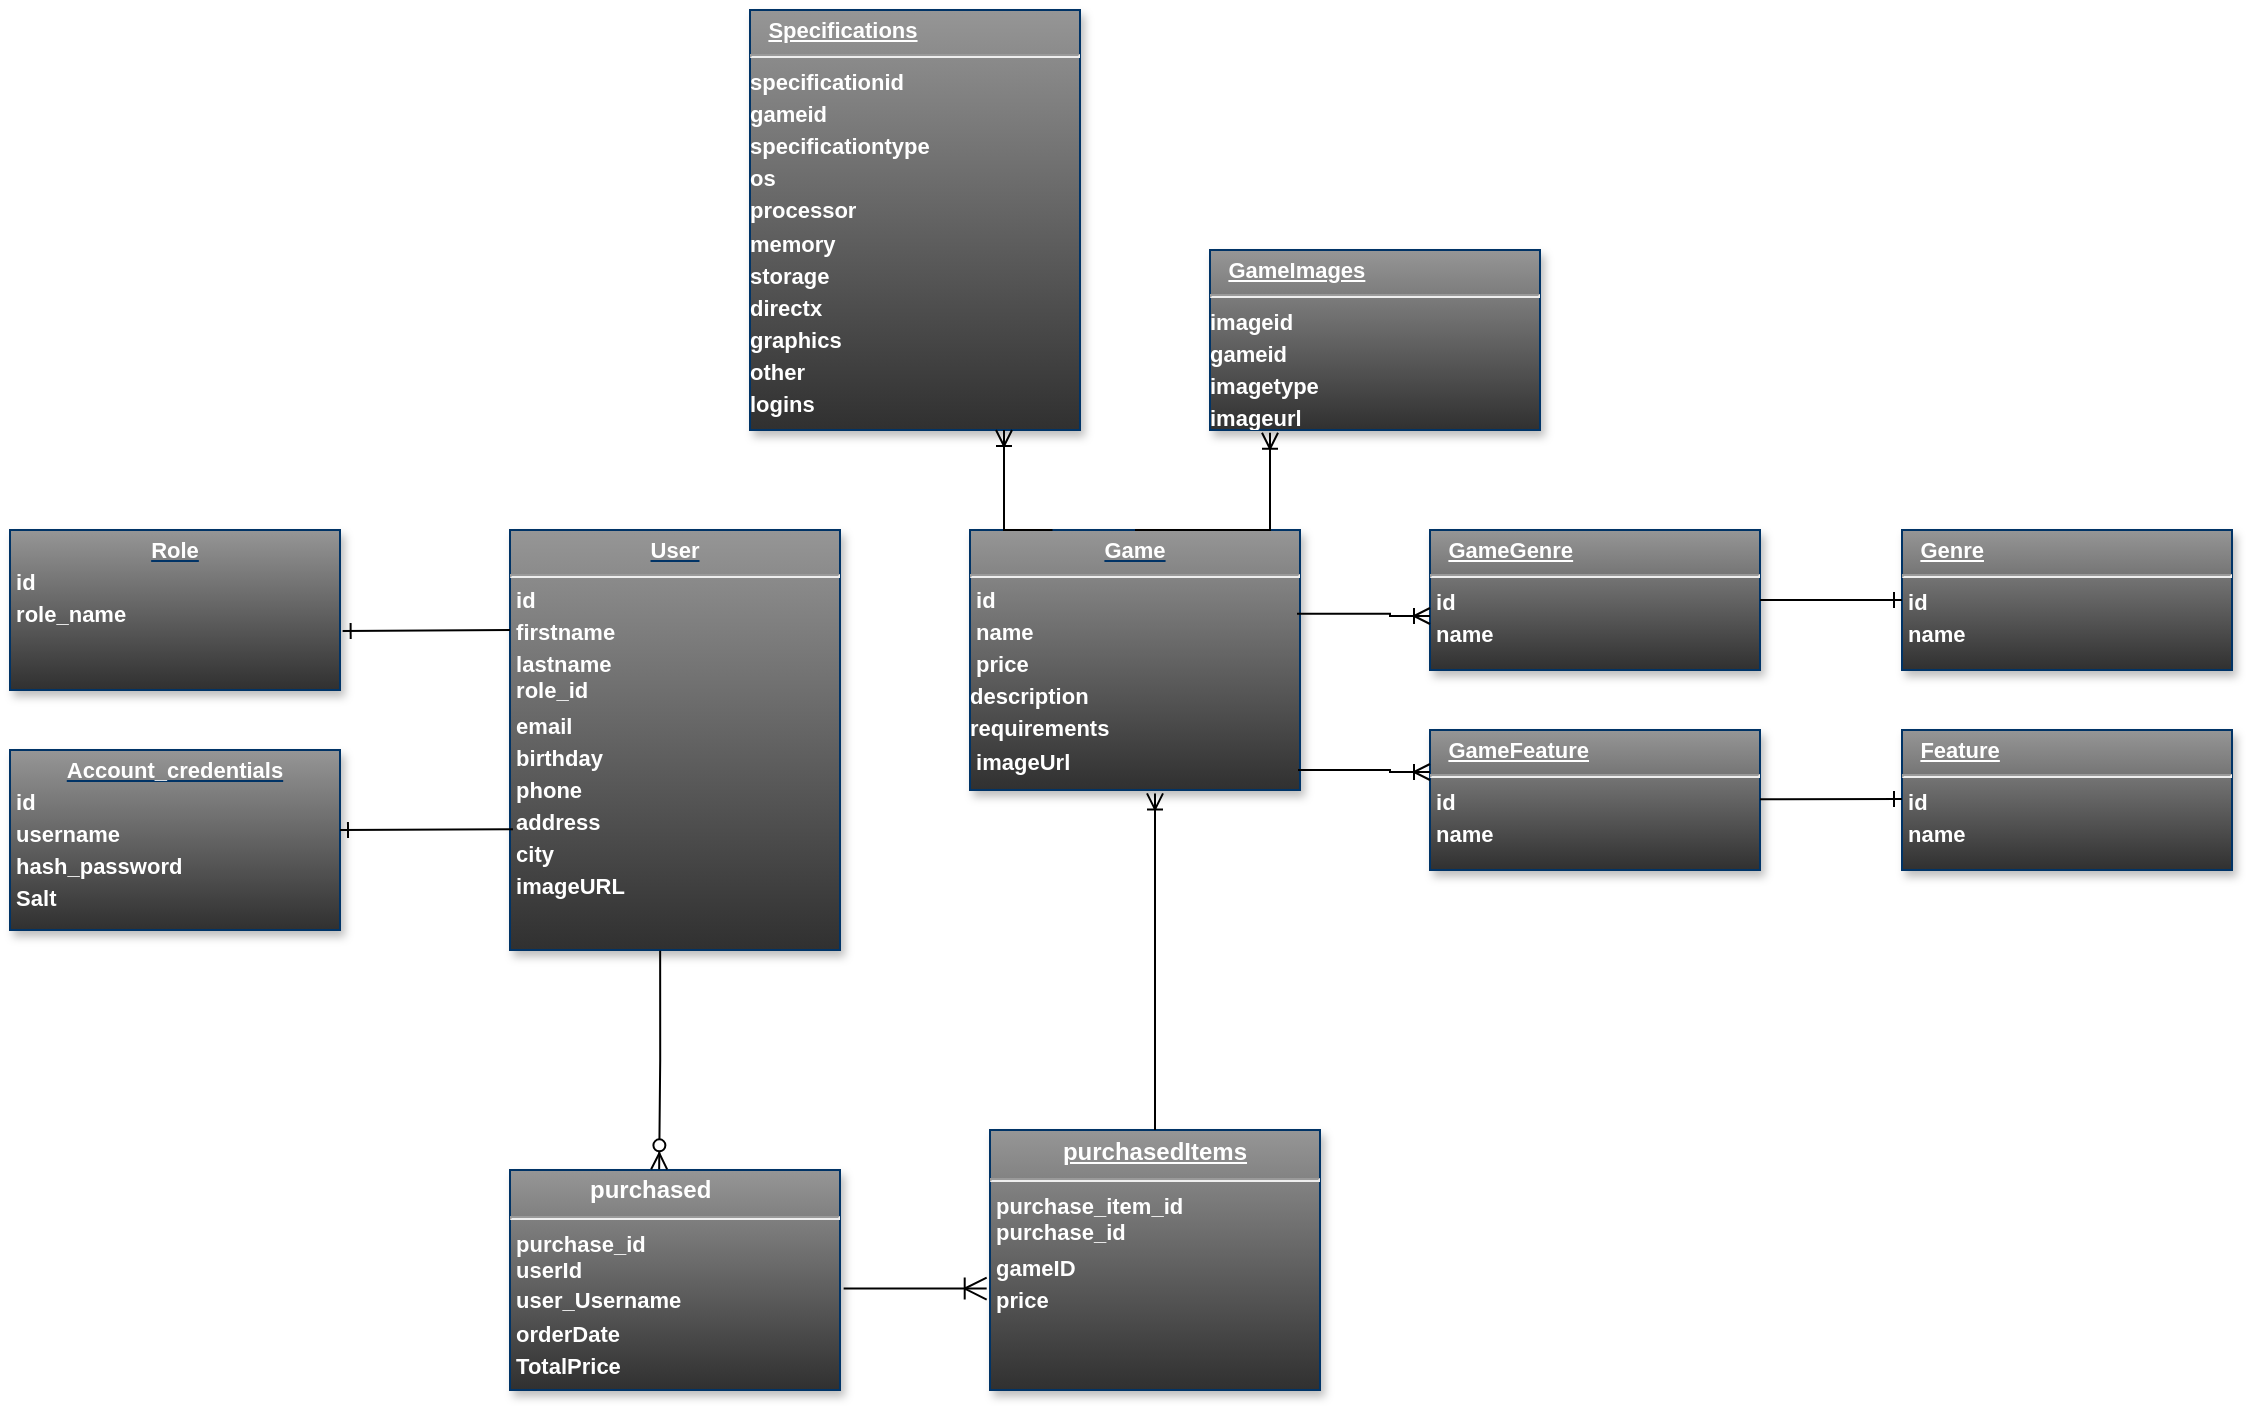 <mxfile version="21.2.8" type="device">
  <diagram id="C5RBs43oDa-KdzZeNtuy" name="Page-1">
    <mxGraphModel dx="1098" dy="1997" grid="1" gridSize="10" guides="1" tooltips="1" connect="1" arrows="1" fold="1" page="1" pageScale="1" pageWidth="827" pageHeight="1169" math="0" shadow="0">
      <root>
        <mxCell id="WIyWlLk6GJQsqaUBKTNV-0" />
        <mxCell id="WIyWlLk6GJQsqaUBKTNV-1" parent="WIyWlLk6GJQsqaUBKTNV-0" />
        <mxCell id="jptzYvX1HZ7frNo7eppI-2" value="&lt;p style=&quot;text-align: center; margin: 4px 0px 0px; text-decoration: underline; line-height: 110%; font-size: 11px;&quot;&gt;&lt;font color=&quot;#ffffff&quot; style=&quot;font-size: 11px;&quot;&gt;&lt;b style=&quot;&quot;&gt;User&lt;/b&gt;&lt;/font&gt;&lt;/p&gt;&lt;hr style=&quot;line-height: 110%; font-size: 11px;&quot;&gt;&lt;p style=&quot;margin: 4px 0px 0px; line-height: 110%; font-size: 11px;&quot;&gt;&lt;font color=&quot;#ffffff&quot; style=&quot;font-size: 11px;&quot;&gt;&lt;b style=&quot;&quot;&gt;&amp;nbsp;id&lt;/b&gt;&lt;/font&gt;&lt;/p&gt;&lt;p style=&quot;margin: 4px 0px 0px; line-height: 110%; font-size: 11px;&quot;&gt;&lt;font color=&quot;#ffffff&quot; style=&quot;font-size: 11px;&quot;&gt;&lt;b style=&quot;&quot;&gt;&amp;nbsp;firstname&lt;/b&gt;&lt;/font&gt;&lt;/p&gt;&lt;p style=&quot;margin: 4px 0px 0px; line-height: 110%; font-size: 11px;&quot;&gt;&lt;font color=&quot;#ffffff&quot; style=&quot;font-size: 11px;&quot;&gt;&lt;b style=&quot;&quot;&gt;&amp;nbsp;lastname&lt;/b&gt;&lt;/font&gt;&lt;/p&gt;&lt;div&gt;&lt;font style=&quot;border-color: var(--border-color);&quot; color=&quot;#ffffff&quot;&gt;&lt;b style=&quot;border-color: var(--border-color);&quot;&gt;&lt;b style=&quot;border-color: var(--border-color); font-size: 11px; background-color: initial;&quot;&gt;&amp;nbsp;role_id&lt;/b&gt;&lt;/b&gt;&lt;/font&gt;&lt;/div&gt;&lt;p style=&quot;margin: 4px 0px 0px; line-height: 110%; font-size: 11px;&quot;&gt;&lt;font color=&quot;#ffffff&quot; style=&quot;font-size: 11px;&quot;&gt;&lt;b style=&quot;&quot;&gt;&amp;nbsp;email&lt;/b&gt;&lt;/font&gt;&lt;/p&gt;&lt;p style=&quot;margin: 4px 0px 0px; line-height: 110%; font-size: 11px;&quot;&gt;&lt;font color=&quot;#ffffff&quot; style=&quot;font-size: 11px;&quot;&gt;&lt;b style=&quot;&quot;&gt;&amp;nbsp;birthday&lt;/b&gt;&lt;/font&gt;&lt;/p&gt;&lt;p style=&quot;margin: 4px 0px 0px; line-height: 110%; font-size: 11px;&quot;&gt;&lt;font color=&quot;#ffffff&quot; style=&quot;font-size: 11px;&quot;&gt;&lt;b style=&quot;&quot;&gt;&amp;nbsp;phone&lt;/b&gt;&lt;/font&gt;&lt;/p&gt;&lt;p style=&quot;margin: 4px 0px 0px; line-height: 110%; font-size: 11px;&quot;&gt;&lt;font color=&quot;#ffffff&quot; style=&quot;font-size: 11px;&quot;&gt;&lt;b style=&quot;&quot;&gt;&amp;nbsp;address&lt;/b&gt;&lt;/font&gt;&lt;/p&gt;&lt;p style=&quot;margin: 4px 0px 0px; line-height: 110%; font-size: 11px;&quot;&gt;&lt;font color=&quot;#ffffff&quot; style=&quot;font-size: 11px;&quot;&gt;&lt;b style=&quot;&quot;&gt;&amp;nbsp;city&lt;/b&gt;&lt;/font&gt;&lt;/p&gt;&lt;p style=&quot;margin: 4px 0px 0px; line-height: 110%; font-size: 11px;&quot;&gt;&lt;font color=&quot;#ffffff&quot; style=&quot;font-size: 11px;&quot;&gt;&lt;b style=&quot;&quot;&gt;&amp;nbsp;imageURL&lt;/b&gt;&lt;/font&gt;&lt;/p&gt;" style="verticalAlign=middle;align=left;overflow=fill;fontSize=12;fontFamily=Helvetica;html=1;strokeColor=#003366;shadow=1;fillColor=#969696;fontColor=#003366;gradientColor=#303030;labelPosition=center;verticalLabelPosition=middle;spacingTop=0;spacingLeft=6;" parent="WIyWlLk6GJQsqaUBKTNV-1" vertex="1">
          <mxGeometry x="380" y="100" width="165" height="210" as="geometry" />
        </mxCell>
        <mxCell id="jptzYvX1HZ7frNo7eppI-3" value="&lt;p style=&quot;text-align: center; margin: 4px 0px 0px; text-decoration: underline; line-height: 110%; font-size: 11px;&quot;&gt;&lt;font color=&quot;#ffffff&quot; style=&quot;font-size: 11px;&quot;&gt;&lt;b style=&quot;&quot;&gt;Game&lt;/b&gt;&lt;/font&gt;&lt;/p&gt;&lt;hr style=&quot;line-height: 110%; font-size: 11px;&quot;&gt;&lt;p style=&quot;margin: 4px 0px 0px; line-height: 110%; font-size: 11px;&quot;&gt;&lt;font color=&quot;#ffffff&quot; style=&quot;font-size: 11px;&quot;&gt;&lt;b style=&quot;&quot;&gt;&amp;nbsp;id&lt;/b&gt;&lt;/font&gt;&lt;/p&gt;&lt;p style=&quot;margin: 4px 0px 0px; line-height: 110%; font-size: 11px;&quot;&gt;&lt;font color=&quot;#ffffff&quot; style=&quot;font-size: 11px;&quot;&gt;&lt;b style=&quot;&quot;&gt;&amp;nbsp;name&lt;/b&gt;&lt;/font&gt;&lt;/p&gt;&lt;p style=&quot;margin: 4px 0px 0px; line-height: 110%; font-size: 11px;&quot;&gt;&lt;b style=&quot;color: rgb(255, 255, 255); background-color: initial;&quot;&gt;&amp;nbsp;price&lt;/b&gt;&lt;br&gt;&lt;/p&gt;&lt;p style=&quot;margin: 4px 0px 0px; line-height: 110%; font-size: 11px;&quot;&gt;&lt;font color=&quot;#ffffff&quot; style=&quot;font-size: 11px;&quot;&gt;&lt;b style=&quot;&quot;&gt;description&lt;/b&gt;&lt;/font&gt;&lt;/p&gt;&lt;p style=&quot;margin: 4px 0px 0px; line-height: 110%; font-size: 11px;&quot;&gt;&lt;font color=&quot;#ffffff&quot; style=&quot;font-size: 11px;&quot;&gt;&lt;b style=&quot;&quot;&gt;requirements&lt;/b&gt;&lt;/font&gt;&lt;/p&gt;&lt;p style=&quot;margin: 4px 0px 0px; line-height: 110%; font-size: 11px;&quot;&gt;&lt;font color=&quot;#ffffff&quot; style=&quot;font-size: 11px;&quot;&gt;&lt;b style=&quot;&quot;&gt;&amp;nbsp;imageUrl&lt;/b&gt;&lt;/font&gt;&lt;/p&gt;&lt;p style=&quot;margin: 4px 0px 0px; line-height: 110%; font-size: 11px;&quot;&gt;&lt;font color=&quot;#ffffff&quot; style=&quot;font-size: 11px;&quot;&gt;&lt;b style=&quot;&quot;&gt;&amp;nbsp;&lt;/b&gt;&lt;/font&gt;&lt;/p&gt;&lt;p style=&quot;margin: 4px 0px 0px; line-height: 110%; font-size: 11px;&quot;&gt;&lt;font color=&quot;#ffffff&quot; style=&quot;font-size: 11px;&quot;&gt;&lt;b style=&quot;&quot;&gt;&amp;nbsp;&lt;/b&gt;&lt;/font&gt;&lt;/p&gt;&lt;p style=&quot;margin: 4px 0px 0px; line-height: 110%; font-size: 11px;&quot;&gt;&lt;font color=&quot;#ffffff&quot; style=&quot;font-size: 11px;&quot;&gt;&lt;b style=&quot;&quot;&gt;&amp;nbsp;&lt;/b&gt;&lt;/font&gt;&lt;/p&gt;&lt;p style=&quot;margin: 4px 0px 0px; line-height: 110%; font-size: 11px;&quot;&gt;&lt;font color=&quot;#ffffff&quot; style=&quot;font-size: 11px;&quot;&gt;&lt;b style=&quot;&quot;&gt;&amp;nbsp;&lt;/b&gt;&lt;/font&gt;&lt;/p&gt;&lt;p style=&quot;margin: 4px 0px 0px; line-height: 110%; font-size: 11px;&quot;&gt;&lt;font color=&quot;#ffffff&quot; style=&quot;font-size: 11px;&quot;&gt;&lt;b style=&quot;&quot;&gt;&amp;nbsp;&lt;/b&gt;&lt;/font&gt;&lt;/p&gt;" style="verticalAlign=middle;align=left;overflow=fill;fontSize=12;fontFamily=Helvetica;html=1;strokeColor=#003366;shadow=1;fillColor=#969696;fontColor=#003366;gradientColor=#303030;labelPosition=center;verticalLabelPosition=middle;spacingTop=0;spacingLeft=6;" parent="WIyWlLk6GJQsqaUBKTNV-1" vertex="1">
          <mxGeometry x="610" y="100" width="165" height="130" as="geometry" />
        </mxCell>
        <mxCell id="jptzYvX1HZ7frNo7eppI-5" value="&lt;p style=&quot;text-align: center; margin: 4px 0px 0px; text-decoration: underline; line-height: 110%; font-size: 11px;&quot;&gt;&lt;/p&gt;&lt;p style=&quot;margin: 4px 0px 0px; line-height: 110%; font-size: 11px;&quot;&gt;&lt;font color=&quot;#ffffff&quot; style=&quot;font-size: 11px;&quot;&gt;&lt;b style=&quot;&quot;&gt;&amp;nbsp;&lt;span style=&quot;white-space: pre;&quot;&gt; &lt;/span&gt;&lt;span style=&quot;white-space: pre;&quot;&gt; &lt;/span&gt;&lt;u&gt;Genre&lt;/u&gt;&lt;/b&gt;&lt;/font&gt;&lt;/p&gt;&lt;hr&gt;&lt;p style=&quot;margin: 4px 0px 0px; line-height: 110%; font-size: 11px;&quot;&gt;&lt;font color=&quot;#ffffff&quot; style=&quot;font-size: 11px;&quot;&gt;&lt;b style=&quot;&quot;&gt;&amp;nbsp;id&lt;/b&gt;&lt;/font&gt;&lt;/p&gt;&lt;p style=&quot;margin: 4px 0px 0px; line-height: 110%; font-size: 11px;&quot;&gt;&lt;font color=&quot;#ffffff&quot; style=&quot;font-size: 11px;&quot;&gt;&lt;b style=&quot;&quot;&gt;&amp;nbsp;name&lt;/b&gt;&lt;/font&gt;&lt;/p&gt;&lt;p style=&quot;margin: 4px 0px 0px; line-height: 110%; font-size: 11px;&quot;&gt;&lt;br&gt;&lt;/p&gt;" style="verticalAlign=middle;align=left;overflow=fill;fontSize=12;fontFamily=Helvetica;html=1;strokeColor=#003366;shadow=1;fillColor=#969696;fontColor=#003366;gradientColor=#303030;labelPosition=center;verticalLabelPosition=middle;spacingTop=0;spacingLeft=6;" parent="WIyWlLk6GJQsqaUBKTNV-1" vertex="1">
          <mxGeometry x="1076" y="100" width="165" height="70" as="geometry" />
        </mxCell>
        <mxCell id="jptzYvX1HZ7frNo7eppI-8" value="&lt;p style=&quot;text-align: center; margin: 4px 0px 0px; text-decoration: underline; line-height: 110%; font-size: 11px;&quot;&gt;&lt;/p&gt;&lt;blockquote style=&quot;margin: 0 0 0 40px; border: none; padding: 0px;&quot;&gt;&lt;p style=&quot;margin: 4px 0px 0px; line-height: 110%;&quot;&gt;&lt;font color=&quot;#ffffff&quot;&gt;&lt;b&gt;purchased&lt;/b&gt;&lt;/font&gt;&lt;/p&gt;&lt;/blockquote&gt;&lt;hr&gt;&lt;p style=&quot;margin: 4px 0px 0px; line-height: 110%; font-size: 11px;&quot;&gt;&lt;b style=&quot;background-color: initial; color: rgb(255, 255, 255);&quot;&gt;&amp;nbsp;purchase_id&lt;/b&gt;&lt;/p&gt;&lt;b style=&quot;border-color: var(--border-color); font-size: 11px; background-color: initial; color: rgb(255, 255, 255);&quot;&gt;&amp;nbsp;userId&lt;br&gt;&amp;nbsp;user_Username&lt;br&gt;&lt;/b&gt;&lt;p style=&quot;margin: 4px 0px 0px; line-height: 110%; font-size: 11px;&quot;&gt;&lt;font color=&quot;#ffffff&quot;&gt;&lt;b&gt;&amp;nbsp;orderDate&lt;/b&gt;&lt;/font&gt;&lt;/p&gt;&lt;p style=&quot;margin: 4px 0px 0px; line-height: 110%; font-size: 11px;&quot;&gt;&lt;font color=&quot;#ffffff&quot;&gt;&lt;b&gt;&amp;nbsp;TotalPrice&lt;/b&gt;&lt;/font&gt;&lt;/p&gt;&lt;p style=&quot;margin: 4px 0px 0px; line-height: 110%; font-size: 11px;&quot;&gt;&lt;br&gt;&lt;/p&gt;&lt;p style=&quot;margin: 4px 0px 0px; line-height: 110%; font-size: 11px;&quot;&gt;&lt;font color=&quot;#ffffff&quot; style=&quot;font-size: 11px;&quot;&gt;&lt;b style=&quot;&quot;&gt;&amp;nbsp;&lt;/b&gt;&lt;/font&gt;&lt;/p&gt;&lt;p style=&quot;margin: 4px 0px 0px; line-height: 110%; font-size: 11px;&quot;&gt;&lt;font color=&quot;#ffffff&quot; style=&quot;font-size: 11px;&quot;&gt;&lt;b style=&quot;&quot;&gt;&amp;nbsp;&lt;/b&gt;&lt;/font&gt;&lt;/p&gt;&lt;p style=&quot;margin: 4px 0px 0px; line-height: 110%; font-size: 11px;&quot;&gt;&lt;font color=&quot;#ffffff&quot; style=&quot;font-size: 11px;&quot;&gt;&lt;b style=&quot;&quot;&gt;&amp;nbsp;&lt;/b&gt;&lt;/font&gt;&lt;/p&gt;&lt;p style=&quot;margin: 4px 0px 0px; line-height: 110%; font-size: 11px;&quot;&gt;&lt;font color=&quot;#ffffff&quot; style=&quot;font-size: 11px;&quot;&gt;&lt;b style=&quot;&quot;&gt;&amp;nbsp;&lt;/b&gt;&lt;/font&gt;&lt;/p&gt;&lt;p style=&quot;margin: 4px 0px 0px; line-height: 110%; font-size: 11px;&quot;&gt;&lt;font color=&quot;#ffffff&quot; style=&quot;font-size: 11px;&quot;&gt;&lt;b style=&quot;&quot;&gt;&amp;nbsp;&lt;/b&gt;&lt;/font&gt;&lt;/p&gt;" style="verticalAlign=middle;align=left;overflow=fill;fontSize=12;fontFamily=Helvetica;html=1;strokeColor=#003366;shadow=1;fillColor=#969696;fontColor=#003366;gradientColor=#303030;labelPosition=center;verticalLabelPosition=middle;spacingTop=0;spacingLeft=6;" parent="WIyWlLk6GJQsqaUBKTNV-1" vertex="1">
          <mxGeometry x="380" y="420" width="165" height="110" as="geometry" />
        </mxCell>
        <mxCell id="jptzYvX1HZ7frNo7eppI-11" value="&lt;p style=&quot;text-align: center; margin: 4px 0px 0px; text-decoration: underline; line-height: 110%; font-size: 11px;&quot;&gt;&lt;/p&gt;&lt;div style=&quot;text-align: center;&quot;&gt;&lt;font color=&quot;#ffffff&quot;&gt;&lt;b&gt;&lt;u&gt;purchasedItems&lt;/u&gt;&lt;/b&gt;&lt;/font&gt;&lt;/div&gt;&lt;hr&gt;&lt;p style=&quot;margin: 4px 0px 0px; line-height: 110%; font-size: 11px;&quot;&gt;&lt;b style=&quot;background-color: initial; color: rgb(255, 255, 255);&quot;&gt;&amp;nbsp;purchase_item_id&amp;nbsp;&lt;/b&gt;&lt;/p&gt;&lt;b style=&quot;border-color: var(--border-color); font-size: 11px; background-color: initial; color: rgb(255, 255, 255);&quot;&gt;&amp;nbsp;purchase_id&lt;br&gt;&lt;/b&gt;&lt;p style=&quot;margin: 4px 0px 0px; line-height: 110%; font-size: 11px;&quot;&gt;&lt;font color=&quot;#ffffff&quot;&gt;&lt;b&gt;&amp;nbsp;gameID&lt;/b&gt;&lt;/font&gt;&lt;/p&gt;&lt;p style=&quot;margin: 4px 0px 0px; line-height: 110%; font-size: 11px;&quot;&gt;&lt;font color=&quot;#ffffff&quot;&gt;&lt;b&gt;&amp;nbsp;price&lt;/b&gt;&lt;/font&gt;&lt;/p&gt;&lt;p style=&quot;margin: 4px 0px 0px; line-height: 110%; font-size: 11px;&quot;&gt;&lt;br&gt;&lt;/p&gt;" style="verticalAlign=middle;align=left;overflow=fill;fontSize=12;fontFamily=Helvetica;html=1;strokeColor=#003366;shadow=1;fillColor=#969696;fontColor=#003366;gradientColor=#303030;labelPosition=center;verticalLabelPosition=middle;spacingTop=0;spacingLeft=6;" parent="WIyWlLk6GJQsqaUBKTNV-1" vertex="1">
          <mxGeometry x="620" y="400" width="165" height="130" as="geometry" />
        </mxCell>
        <mxCell id="CZm6SHvvuFJAMLxcfLi6-0" value="&lt;p style=&quot;text-align: center; margin: 4px 0px 0px; text-decoration: underline; line-height: 110%; font-size: 11px;&quot;&gt;&lt;font color=&quot;#ffffff&quot; style=&quot;font-size: 11px;&quot;&gt;&lt;b style=&quot;&quot;&gt;Role&lt;/b&gt;&lt;/font&gt;&lt;/p&gt;&lt;p style=&quot;margin: 4px 0px 0px; line-height: 110%; font-size: 11px;&quot;&gt;&lt;font color=&quot;#ffffff&quot;&gt;&lt;b&gt;&amp;nbsp;id&lt;/b&gt;&lt;/font&gt;&lt;/p&gt;&lt;p style=&quot;margin: 4px 0px 0px; line-height: 110%; font-size: 11px;&quot;&gt;&lt;font color=&quot;#ffffff&quot;&gt;&lt;b&gt;&amp;nbsp;role_name&lt;/b&gt;&lt;/font&gt;&lt;/p&gt;" style="verticalAlign=middle;align=left;overflow=fill;fontSize=12;fontFamily=Helvetica;html=1;strokeColor=#003366;shadow=1;fillColor=#969696;fontColor=#003366;gradientColor=#303030;labelPosition=center;verticalLabelPosition=middle;spacingTop=0;spacingLeft=6;" parent="WIyWlLk6GJQsqaUBKTNV-1" vertex="1">
          <mxGeometry x="130" y="100" width="165" height="80" as="geometry" />
        </mxCell>
        <mxCell id="hjKOq4GPRmRRccD55Ov9-2" value="" style="edgeStyle=entityRelationEdgeStyle;fontSize=12;html=1;endArrow=ERoneToMany;rounded=0;strokeWidth=1;startSize=11;endSize=9;exitX=1.011;exitY=0.539;exitDx=0;exitDy=0;exitPerimeter=0;entryX=-0.01;entryY=0.61;entryDx=0;entryDy=0;entryPerimeter=0;" parent="WIyWlLk6GJQsqaUBKTNV-1" source="jptzYvX1HZ7frNo7eppI-8" target="jptzYvX1HZ7frNo7eppI-11" edge="1">
          <mxGeometry width="100" height="100" relative="1" as="geometry">
            <mxPoint x="580" y="480" as="sourcePoint" />
            <mxPoint x="680" y="380" as="targetPoint" />
          </mxGeometry>
        </mxCell>
        <mxCell id="hjKOq4GPRmRRccD55Ov9-3" value="&lt;p style=&quot;text-align: center; margin: 4px 0px 0px; text-decoration: underline; line-height: 110%; font-size: 11px;&quot;&gt;&lt;font color=&quot;#ffffff&quot; style=&quot;font-size: 11px;&quot;&gt;&lt;b style=&quot;&quot;&gt;Account_credentials&lt;/b&gt;&lt;/font&gt;&lt;/p&gt;&lt;p style=&quot;margin: 4px 0px 0px; line-height: 110%; font-size: 11px;&quot;&gt;&lt;font color=&quot;#ffffff&quot;&gt;&lt;b&gt;&amp;nbsp;id&lt;/b&gt;&lt;/font&gt;&lt;/p&gt;&lt;p style=&quot;margin: 4px 0px 0px; line-height: 110%; font-size: 11px;&quot;&gt;&lt;font color=&quot;#ffffff&quot;&gt;&lt;b&gt;&amp;nbsp;username&lt;/b&gt;&lt;/font&gt;&lt;/p&gt;&lt;p style=&quot;margin: 4px 0px 0px; line-height: 110%; font-size: 11px;&quot;&gt;&lt;font color=&quot;#ffffff&quot;&gt;&lt;b&gt;&amp;nbsp;hash_password&lt;/b&gt;&lt;/font&gt;&lt;/p&gt;&lt;p style=&quot;margin: 4px 0px 0px; line-height: 110%; font-size: 11px;&quot;&gt;&lt;font color=&quot;#ffffff&quot;&gt;&lt;b&gt;&amp;nbsp;Salt&lt;/b&gt;&lt;/font&gt;&lt;/p&gt;" style="verticalAlign=middle;align=left;overflow=fill;fontSize=12;fontFamily=Helvetica;html=1;strokeColor=#003366;shadow=1;fillColor=#969696;fontColor=#003366;gradientColor=#303030;labelPosition=center;verticalLabelPosition=middle;spacingTop=0;spacingLeft=6;" parent="WIyWlLk6GJQsqaUBKTNV-1" vertex="1">
          <mxGeometry x="130" y="210" width="165" height="90" as="geometry" />
        </mxCell>
        <mxCell id="hjKOq4GPRmRRccD55Ov9-4" value="" style="edgeStyle=elbowEdgeStyle;fontSize=12;html=1;endArrow=ERone;endFill=1;rounded=0;entryX=0.994;entryY=0.591;entryDx=0;entryDy=0;entryPerimeter=0;exitX=0.003;exitY=0.172;exitDx=0;exitDy=0;exitPerimeter=0;elbow=vertical;strokeWidth=1;" parent="WIyWlLk6GJQsqaUBKTNV-1" edge="1">
          <mxGeometry width="100" height="100" relative="1" as="geometry">
            <mxPoint x="381.485" y="249.58" as="sourcePoint" />
            <mxPoint x="295" y="250.42" as="targetPoint" />
          </mxGeometry>
        </mxCell>
        <mxCell id="0DkEPTCjMqvG4AahG3YA-2" value="" style="edgeStyle=elbowEdgeStyle;fontSize=12;html=1;endArrow=ERone;endFill=1;rounded=0;entryX=1.008;entryY=0.637;entryDx=0;entryDy=0;entryPerimeter=0;exitX=0.003;exitY=0.172;exitDx=0;exitDy=0;exitPerimeter=0;elbow=vertical;strokeWidth=1;" parent="WIyWlLk6GJQsqaUBKTNV-1" target="CZm6SHvvuFJAMLxcfLi6-0" edge="1">
          <mxGeometry width="100" height="100" relative="1" as="geometry">
            <mxPoint x="379.995" y="150.0" as="sourcePoint" />
            <mxPoint x="293.51" y="150.84" as="targetPoint" />
          </mxGeometry>
        </mxCell>
        <mxCell id="0DkEPTCjMqvG4AahG3YA-3" value="" style="edgeStyle=orthogonalEdgeStyle;fontSize=12;html=1;endArrow=ERzeroToMany;endFill=1;rounded=0;exitX=0.455;exitY=1.002;exitDx=0;exitDy=0;exitPerimeter=0;entryX=0.452;entryY=-0.003;entryDx=0;entryDy=0;entryPerimeter=0;" parent="WIyWlLk6GJQsqaUBKTNV-1" source="jptzYvX1HZ7frNo7eppI-2" target="jptzYvX1HZ7frNo7eppI-8" edge="1">
          <mxGeometry width="100" height="100" relative="1" as="geometry">
            <mxPoint x="460" y="390" as="sourcePoint" />
            <mxPoint x="560" y="290" as="targetPoint" />
          </mxGeometry>
        </mxCell>
        <mxCell id="0DkEPTCjMqvG4AahG3YA-4" value="" style="edgeStyle=elbowEdgeStyle;fontSize=12;html=1;endArrow=ERoneToMany;rounded=0;exitX=0.5;exitY=0;exitDx=0;exitDy=0;entryX=0.56;entryY=1.013;entryDx=0;entryDy=0;entryPerimeter=0;" parent="WIyWlLk6GJQsqaUBKTNV-1" source="jptzYvX1HZ7frNo7eppI-11" target="jptzYvX1HZ7frNo7eppI-3" edge="1">
          <mxGeometry width="100" height="100" relative="1" as="geometry">
            <mxPoint x="630" y="370" as="sourcePoint" />
            <mxPoint x="703" y="250" as="targetPoint" />
          </mxGeometry>
        </mxCell>
        <mxCell id="vJNY4_WP8R9wpnMNuHG5-0" value="&lt;p style=&quot;text-align: center; margin: 4px 0px 0px; text-decoration: underline; line-height: 110%; font-size: 11px;&quot;&gt;&lt;/p&gt;&lt;p style=&quot;margin: 4px 0px 0px; line-height: 110%; font-size: 11px;&quot;&gt;&lt;font color=&quot;#ffffff&quot; style=&quot;font-size: 11px;&quot;&gt;&lt;b style=&quot;&quot;&gt;&amp;nbsp;&lt;span style=&quot;white-space: pre;&quot;&gt; &lt;/span&gt;&lt;span style=&quot;white-space: pre;&quot;&gt; &lt;/span&gt;&lt;u&gt;GameGenre&lt;/u&gt;&lt;/b&gt;&lt;/font&gt;&lt;/p&gt;&lt;hr&gt;&lt;p style=&quot;margin: 4px 0px 0px; line-height: 110%; font-size: 11px;&quot;&gt;&lt;font color=&quot;#ffffff&quot; style=&quot;font-size: 11px;&quot;&gt;&lt;b style=&quot;&quot;&gt;&amp;nbsp;id&lt;/b&gt;&lt;/font&gt;&lt;/p&gt;&lt;p style=&quot;margin: 4px 0px 0px; line-height: 110%; font-size: 11px;&quot;&gt;&lt;font color=&quot;#ffffff&quot; style=&quot;font-size: 11px;&quot;&gt;&lt;b style=&quot;&quot;&gt;&amp;nbsp;name&lt;/b&gt;&lt;/font&gt;&lt;/p&gt;&lt;p style=&quot;margin: 4px 0px 0px; line-height: 110%; font-size: 11px;&quot;&gt;&lt;br&gt;&lt;/p&gt;" style="verticalAlign=middle;align=left;overflow=fill;fontSize=12;fontFamily=Helvetica;html=1;strokeColor=#003366;shadow=1;fillColor=#969696;fontColor=#003366;gradientColor=#303030;labelPosition=center;verticalLabelPosition=middle;spacingTop=0;spacingLeft=6;" parent="WIyWlLk6GJQsqaUBKTNV-1" vertex="1">
          <mxGeometry x="840" y="100" width="165" height="70" as="geometry" />
        </mxCell>
        <mxCell id="vJNY4_WP8R9wpnMNuHG5-1" value="" style="edgeStyle=elbowEdgeStyle;fontSize=12;html=1;endArrow=ERoneToMany;rounded=0;exitX=0.991;exitY=0.322;exitDx=0;exitDy=0;exitPerimeter=0;" parent="WIyWlLk6GJQsqaUBKTNV-1" source="jptzYvX1HZ7frNo7eppI-3" edge="1">
          <mxGeometry width="100" height="100" relative="1" as="geometry">
            <mxPoint x="950" y="360" as="sourcePoint" />
            <mxPoint x="840" y="143" as="targetPoint" />
            <Array as="points">
              <mxPoint x="820" y="140" />
              <mxPoint x="790" y="140" />
              <mxPoint x="790" y="150" />
            </Array>
          </mxGeometry>
        </mxCell>
        <mxCell id="vJNY4_WP8R9wpnMNuHG5-3" value="" style="edgeStyle=elbowEdgeStyle;fontSize=12;html=1;endArrow=ERone;endFill=1;rounded=0;entryX=0;entryY=0.5;entryDx=0;entryDy=0;exitX=1;exitY=0.5;exitDx=0;exitDy=0;elbow=vertical;strokeWidth=1;" parent="WIyWlLk6GJQsqaUBKTNV-1" source="vJNY4_WP8R9wpnMNuHG5-0" target="jptzYvX1HZ7frNo7eppI-5" edge="1">
          <mxGeometry width="100" height="100" relative="1" as="geometry">
            <mxPoint x="1088.995" y="200.0" as="sourcePoint" />
            <mxPoint x="1005" y="201" as="targetPoint" />
          </mxGeometry>
        </mxCell>
        <mxCell id="vJNY4_WP8R9wpnMNuHG5-4" value="&lt;p style=&quot;text-align: center; margin: 4px 0px 0px; text-decoration: underline; line-height: 110%; font-size: 11px;&quot;&gt;&lt;/p&gt;&lt;p style=&quot;margin: 4px 0px 0px; line-height: 110%; font-size: 11px;&quot;&gt;&lt;font color=&quot;#ffffff&quot; style=&quot;font-size: 11px;&quot;&gt;&lt;b style=&quot;&quot;&gt;&amp;nbsp;&lt;span style=&quot;white-space: pre;&quot;&gt; &lt;/span&gt;&lt;span style=&quot;white-space: pre;&quot;&gt; &lt;/span&gt;&lt;u&gt;GameImages&lt;/u&gt;&lt;/b&gt;&lt;/font&gt;&lt;/p&gt;&lt;hr&gt;&lt;p style=&quot;margin: 4px 0px 0px; line-height: 110%; font-size: 11px;&quot;&gt;&lt;b style=&quot;color: rgb(255, 255, 255); background-color: initial;&quot;&gt;imageid&lt;/b&gt;&lt;/p&gt;&lt;p style=&quot;margin: 4px 0px 0px; line-height: 110%; font-size: 11px;&quot;&gt;&lt;b style=&quot;color: rgb(255, 255, 255); background-color: initial;&quot;&gt;gameid&lt;/b&gt;&lt;br&gt;&lt;/p&gt;&lt;p style=&quot;margin: 4px 0px 0px; line-height: 110%; font-size: 11px;&quot;&gt;&lt;b style=&quot;color: rgb(255, 255, 255); background-color: initial;&quot;&gt;imagetype&lt;/b&gt;&lt;/p&gt;&lt;p style=&quot;margin: 4px 0px 0px; line-height: 110%; font-size: 11px;&quot;&gt;&lt;b style=&quot;color: rgb(255, 255, 255); background-color: initial;&quot;&gt;imageurl&lt;/b&gt;&lt;/p&gt;&lt;p style=&quot;margin: 4px 0px 0px; line-height: 110%; font-size: 11px;&quot;&gt;&lt;br&gt;&lt;/p&gt;" style="verticalAlign=middle;align=left;overflow=fill;fontSize=12;fontFamily=Helvetica;html=1;strokeColor=#003366;shadow=1;fillColor=#969696;fontColor=#003366;gradientColor=#303030;labelPosition=center;verticalLabelPosition=middle;spacingTop=0;spacingLeft=6;" parent="WIyWlLk6GJQsqaUBKTNV-1" vertex="1">
          <mxGeometry x="730" y="-40" width="165" height="90" as="geometry" />
        </mxCell>
        <mxCell id="vJNY4_WP8R9wpnMNuHG5-6" value="" style="edgeStyle=elbowEdgeStyle;fontSize=12;html=1;endArrow=ERoneToMany;rounded=0;exitX=0.5;exitY=0;exitDx=0;exitDy=0;entryX=0.182;entryY=1.015;entryDx=0;entryDy=0;entryPerimeter=0;" parent="WIyWlLk6GJQsqaUBKTNV-1" source="jptzYvX1HZ7frNo7eppI-3" target="vJNY4_WP8R9wpnMNuHG5-4" edge="1">
          <mxGeometry width="100" height="100" relative="1" as="geometry">
            <mxPoint x="720" y="80" as="sourcePoint" />
            <mxPoint x="760" y="60" as="targetPoint" />
            <Array as="points">
              <mxPoint x="760" y="80" />
              <mxPoint x="730" y="90" />
              <mxPoint x="770" y="70" />
              <mxPoint x="750" y="80" />
              <mxPoint x="725" y="107" />
            </Array>
          </mxGeometry>
        </mxCell>
        <mxCell id="vJNY4_WP8R9wpnMNuHG5-7" value="&lt;p style=&quot;text-align: center; margin: 4px 0px 0px; text-decoration: underline; line-height: 110%; font-size: 11px;&quot;&gt;&lt;/p&gt;&lt;p style=&quot;margin: 4px 0px 0px; line-height: 110%; font-size: 11px;&quot;&gt;&lt;font color=&quot;#ffffff&quot; style=&quot;font-size: 11px;&quot;&gt;&lt;b style=&quot;&quot;&gt;&amp;nbsp;&lt;span style=&quot;white-space: pre;&quot;&gt; &lt;/span&gt;&lt;span style=&quot;white-space: pre;&quot;&gt; &lt;/span&gt;&lt;u&gt;GameFeature&lt;/u&gt;&lt;/b&gt;&lt;/font&gt;&lt;/p&gt;&lt;hr&gt;&lt;p style=&quot;margin: 4px 0px 0px; line-height: 110%; font-size: 11px;&quot;&gt;&lt;font color=&quot;#ffffff&quot; style=&quot;font-size: 11px;&quot;&gt;&lt;b style=&quot;&quot;&gt;&amp;nbsp;id&lt;/b&gt;&lt;/font&gt;&lt;/p&gt;&lt;p style=&quot;margin: 4px 0px 0px; line-height: 110%; font-size: 11px;&quot;&gt;&lt;font color=&quot;#ffffff&quot; style=&quot;font-size: 11px;&quot;&gt;&lt;b style=&quot;&quot;&gt;&amp;nbsp;name&lt;/b&gt;&lt;/font&gt;&lt;/p&gt;&lt;p style=&quot;margin: 4px 0px 0px; line-height: 110%; font-size: 11px;&quot;&gt;&lt;br&gt;&lt;/p&gt;" style="verticalAlign=middle;align=left;overflow=fill;fontSize=12;fontFamily=Helvetica;html=1;strokeColor=#003366;shadow=1;fillColor=#969696;fontColor=#003366;gradientColor=#303030;labelPosition=center;verticalLabelPosition=middle;spacingTop=0;spacingLeft=6;" parent="WIyWlLk6GJQsqaUBKTNV-1" vertex="1">
          <mxGeometry x="840" y="200" width="165" height="70" as="geometry" />
        </mxCell>
        <mxCell id="vJNY4_WP8R9wpnMNuHG5-9" value="&lt;p style=&quot;text-align: center; margin: 4px 0px 0px; text-decoration: underline; line-height: 110%; font-size: 11px;&quot;&gt;&lt;/p&gt;&lt;p style=&quot;margin: 4px 0px 0px; line-height: 110%; font-size: 11px;&quot;&gt;&lt;font color=&quot;#ffffff&quot; style=&quot;font-size: 11px;&quot;&gt;&lt;b style=&quot;&quot;&gt;&amp;nbsp;&lt;span style=&quot;white-space: pre;&quot;&gt; &lt;/span&gt;&lt;span style=&quot;white-space: pre;&quot;&gt; &lt;u&gt;Feature&lt;/u&gt;&lt;/span&gt;&lt;/b&gt;&lt;/font&gt;&lt;/p&gt;&lt;hr&gt;&lt;p style=&quot;margin: 4px 0px 0px; line-height: 110%; font-size: 11px;&quot;&gt;&lt;font color=&quot;#ffffff&quot; style=&quot;font-size: 11px;&quot;&gt;&lt;b style=&quot;&quot;&gt;&amp;nbsp;id&lt;/b&gt;&lt;/font&gt;&lt;/p&gt;&lt;p style=&quot;margin: 4px 0px 0px; line-height: 110%; font-size: 11px;&quot;&gt;&lt;font color=&quot;#ffffff&quot; style=&quot;font-size: 11px;&quot;&gt;&lt;b style=&quot;&quot;&gt;&amp;nbsp;name&lt;/b&gt;&lt;/font&gt;&lt;/p&gt;&lt;p style=&quot;margin: 4px 0px 0px; line-height: 110%; font-size: 11px;&quot;&gt;&lt;br&gt;&lt;/p&gt;" style="verticalAlign=middle;align=left;overflow=fill;fontSize=12;fontFamily=Helvetica;html=1;strokeColor=#003366;shadow=1;fillColor=#969696;fontColor=#003366;gradientColor=#303030;labelPosition=center;verticalLabelPosition=middle;spacingTop=0;spacingLeft=6;" parent="WIyWlLk6GJQsqaUBKTNV-1" vertex="1">
          <mxGeometry x="1076" y="200" width="165" height="70" as="geometry" />
        </mxCell>
        <mxCell id="vJNY4_WP8R9wpnMNuHG5-10" value="" style="edgeStyle=elbowEdgeStyle;fontSize=12;html=1;endArrow=ERone;endFill=1;rounded=0;entryX=0;entryY=0.5;entryDx=0;entryDy=0;exitX=1;exitY=0.5;exitDx=0;exitDy=0;elbow=vertical;strokeWidth=1;" parent="WIyWlLk6GJQsqaUBKTNV-1" edge="1">
          <mxGeometry width="100" height="100" relative="1" as="geometry">
            <mxPoint x="1005" y="234.58" as="sourcePoint" />
            <mxPoint x="1076" y="234.58" as="targetPoint" />
          </mxGeometry>
        </mxCell>
        <mxCell id="vJNY4_WP8R9wpnMNuHG5-12" value="" style="edgeStyle=elbowEdgeStyle;fontSize=12;html=1;endArrow=ERoneToMany;rounded=0;exitX=0.991;exitY=0.322;exitDx=0;exitDy=0;exitPerimeter=0;" parent="WIyWlLk6GJQsqaUBKTNV-1" edge="1">
          <mxGeometry width="100" height="100" relative="1" as="geometry">
            <mxPoint x="774" y="220" as="sourcePoint" />
            <mxPoint x="840" y="221" as="targetPoint" />
            <Array as="points">
              <mxPoint x="820" y="218" />
              <mxPoint x="790" y="218" />
              <mxPoint x="790" y="228" />
            </Array>
          </mxGeometry>
        </mxCell>
        <mxCell id="vJNY4_WP8R9wpnMNuHG5-13" value="&lt;p style=&quot;text-align: center; margin: 4px 0px 0px; text-decoration: underline; line-height: 110%; font-size: 11px;&quot;&gt;&lt;/p&gt;&lt;p style=&quot;margin: 4px 0px 0px; line-height: 110%; font-size: 11px;&quot;&gt;&lt;font color=&quot;#ffffff&quot; style=&quot;font-size: 11px;&quot;&gt;&lt;b style=&quot;&quot;&gt;&amp;nbsp;&lt;span style=&quot;white-space: pre;&quot;&gt; &lt;/span&gt;&lt;span style=&quot;white-space: pre;&quot;&gt; &lt;/span&gt;&lt;u&gt;Specifications&lt;/u&gt;&lt;/b&gt;&lt;/font&gt;&lt;/p&gt;&lt;hr&gt;&lt;p style=&quot;margin: 4px 0px 0px; line-height: 110%; font-size: 11px;&quot;&gt;&lt;b style=&quot;color: rgb(255, 255, 255); background-color: initial;&quot;&gt;specificationid&lt;/b&gt;&lt;/p&gt;&lt;p style=&quot;margin: 4px 0px 0px; line-height: 110%; font-size: 11px;&quot;&gt;&lt;b style=&quot;color: rgb(255, 255, 255); background-color: initial;&quot;&gt;gameid&lt;/b&gt;&lt;br&gt;&lt;/p&gt;&lt;p style=&quot;margin: 4px 0px 0px; line-height: 110%; font-size: 11px;&quot;&gt;&lt;font color=&quot;#ffffff&quot;&gt;&lt;b&gt;specificationtype&lt;/b&gt;&lt;/font&gt;&lt;/p&gt;&lt;p style=&quot;margin: 4px 0px 0px; line-height: 110%; font-size: 11px;&quot;&gt;&lt;font color=&quot;#ffffff&quot;&gt;&lt;b&gt;os&lt;/b&gt;&lt;/font&gt;&lt;/p&gt;&lt;p style=&quot;margin: 4px 0px 0px; line-height: 110%; font-size: 11px;&quot;&gt;&lt;font color=&quot;#ffffff&quot;&gt;&lt;b&gt;processor&lt;/b&gt;&lt;/font&gt;&lt;/p&gt;&lt;p style=&quot;margin: 4px 0px 0px; line-height: 110%; font-size: 11px;&quot;&gt;&lt;font color=&quot;#ffffff&quot;&gt;&lt;b&gt;memory&lt;/b&gt;&lt;/font&gt;&lt;/p&gt;&lt;p style=&quot;margin: 4px 0px 0px; line-height: 110%; font-size: 11px;&quot;&gt;&lt;font color=&quot;#ffffff&quot;&gt;&lt;b&gt;storage&lt;/b&gt;&lt;/font&gt;&lt;/p&gt;&lt;p style=&quot;margin: 4px 0px 0px; line-height: 110%; font-size: 11px;&quot;&gt;&lt;font color=&quot;#ffffff&quot;&gt;&lt;b&gt;directx&lt;/b&gt;&lt;/font&gt;&lt;/p&gt;&lt;p style=&quot;margin: 4px 0px 0px; line-height: 110%; font-size: 11px;&quot;&gt;&lt;font color=&quot;#ffffff&quot;&gt;&lt;b&gt;graphics&lt;/b&gt;&lt;/font&gt;&lt;/p&gt;&lt;p style=&quot;margin: 4px 0px 0px; line-height: 110%; font-size: 11px;&quot;&gt;&lt;font color=&quot;#ffffff&quot;&gt;&lt;b&gt;other&lt;/b&gt;&lt;/font&gt;&lt;/p&gt;&lt;p style=&quot;margin: 4px 0px 0px; line-height: 110%; font-size: 11px;&quot;&gt;&lt;font color=&quot;#ffffff&quot;&gt;&lt;b&gt;logins&lt;/b&gt;&lt;/font&gt;&lt;/p&gt;&lt;p style=&quot;margin: 4px 0px 0px; line-height: 110%; font-size: 11px;&quot;&gt;&lt;br&gt;&lt;/p&gt;" style="verticalAlign=middle;align=left;overflow=fill;fontSize=12;fontFamily=Helvetica;html=1;strokeColor=#003366;shadow=1;fillColor=#969696;fontColor=#003366;gradientColor=#303030;labelPosition=center;verticalLabelPosition=middle;spacingTop=0;spacingLeft=6;" parent="WIyWlLk6GJQsqaUBKTNV-1" vertex="1">
          <mxGeometry x="500" y="-160" width="165" height="210" as="geometry" />
        </mxCell>
        <mxCell id="vJNY4_WP8R9wpnMNuHG5-14" value="" style="edgeStyle=elbowEdgeStyle;fontSize=12;html=1;endArrow=ERoneToMany;rounded=0;exitX=0.25;exitY=0;exitDx=0;exitDy=0;entryX=0.182;entryY=1.015;entryDx=0;entryDy=0;entryPerimeter=0;" parent="WIyWlLk6GJQsqaUBKTNV-1" source="jptzYvX1HZ7frNo7eppI-3" edge="1">
          <mxGeometry width="100" height="100" relative="1" as="geometry">
            <mxPoint x="560" y="99" as="sourcePoint" />
            <mxPoint x="627" y="50" as="targetPoint" />
            <Array as="points">
              <mxPoint x="627" y="79" />
              <mxPoint x="597" y="89" />
              <mxPoint x="637" y="69" />
              <mxPoint x="617" y="79" />
              <mxPoint x="592" y="106" />
            </Array>
          </mxGeometry>
        </mxCell>
      </root>
    </mxGraphModel>
  </diagram>
</mxfile>
